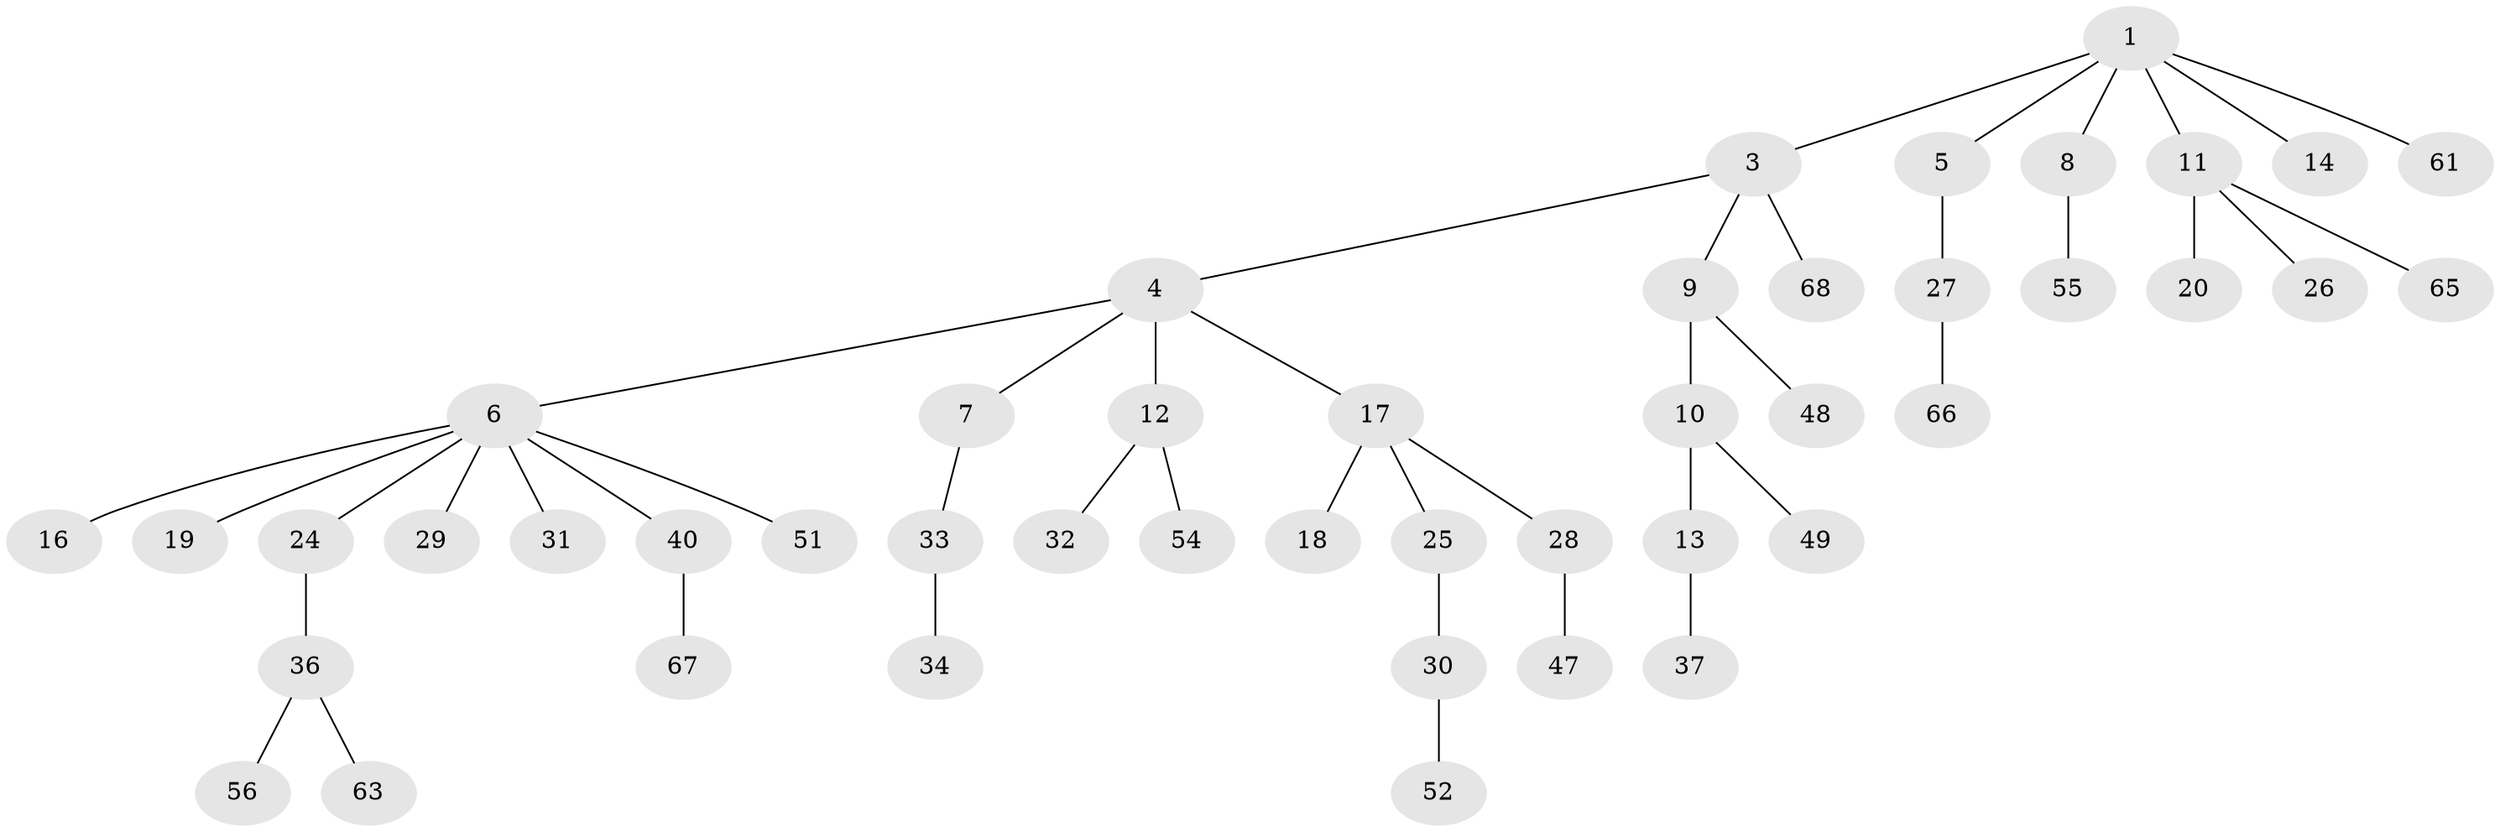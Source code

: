 // Generated by graph-tools (version 1.1) at 2025/24/03/03/25 07:24:08]
// undirected, 46 vertices, 45 edges
graph export_dot {
graph [start="1"]
  node [color=gray90,style=filled];
  1 [super="+2"];
  3 [super="+64"];
  4;
  5 [super="+21"];
  6 [super="+15"];
  7 [super="+46"];
  8 [super="+23"];
  9;
  10 [super="+41"];
  11 [super="+39"];
  12 [super="+38"];
  13 [super="+53"];
  14;
  16;
  17 [super="+22"];
  18 [super="+70"];
  19;
  20 [super="+57"];
  24 [super="+59"];
  25 [super="+58"];
  26 [super="+35"];
  27;
  28 [super="+71"];
  29 [super="+62"];
  30 [super="+50"];
  31;
  32;
  33;
  34 [super="+45"];
  36 [super="+44"];
  37 [super="+42"];
  40 [super="+43"];
  47;
  48 [super="+60"];
  49;
  51 [super="+69"];
  52;
  54;
  55;
  56;
  61;
  63;
  65;
  66;
  67;
  68;
  1 -- 14;
  1 -- 61;
  1 -- 3;
  1 -- 5;
  1 -- 8;
  1 -- 11;
  3 -- 4;
  3 -- 9;
  3 -- 68;
  4 -- 6;
  4 -- 7;
  4 -- 12;
  4 -- 17;
  5 -- 27;
  6 -- 31;
  6 -- 51;
  6 -- 16;
  6 -- 19;
  6 -- 40;
  6 -- 24;
  6 -- 29;
  7 -- 33;
  8 -- 55;
  9 -- 10;
  9 -- 48;
  10 -- 13;
  10 -- 49;
  11 -- 20;
  11 -- 26;
  11 -- 65;
  12 -- 32;
  12 -- 54;
  13 -- 37;
  17 -- 18;
  17 -- 25;
  17 -- 28;
  24 -- 36;
  25 -- 30;
  27 -- 66;
  28 -- 47;
  30 -- 52;
  33 -- 34;
  36 -- 63;
  36 -- 56;
  40 -- 67;
}
